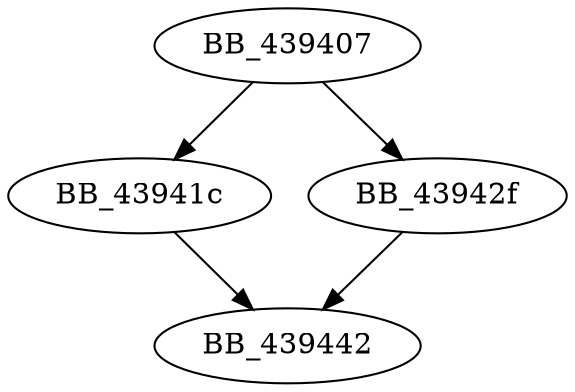 DiGraph sub_439407{
BB_439407->BB_43941c
BB_439407->BB_43942f
BB_43941c->BB_439442
BB_43942f->BB_439442
}
